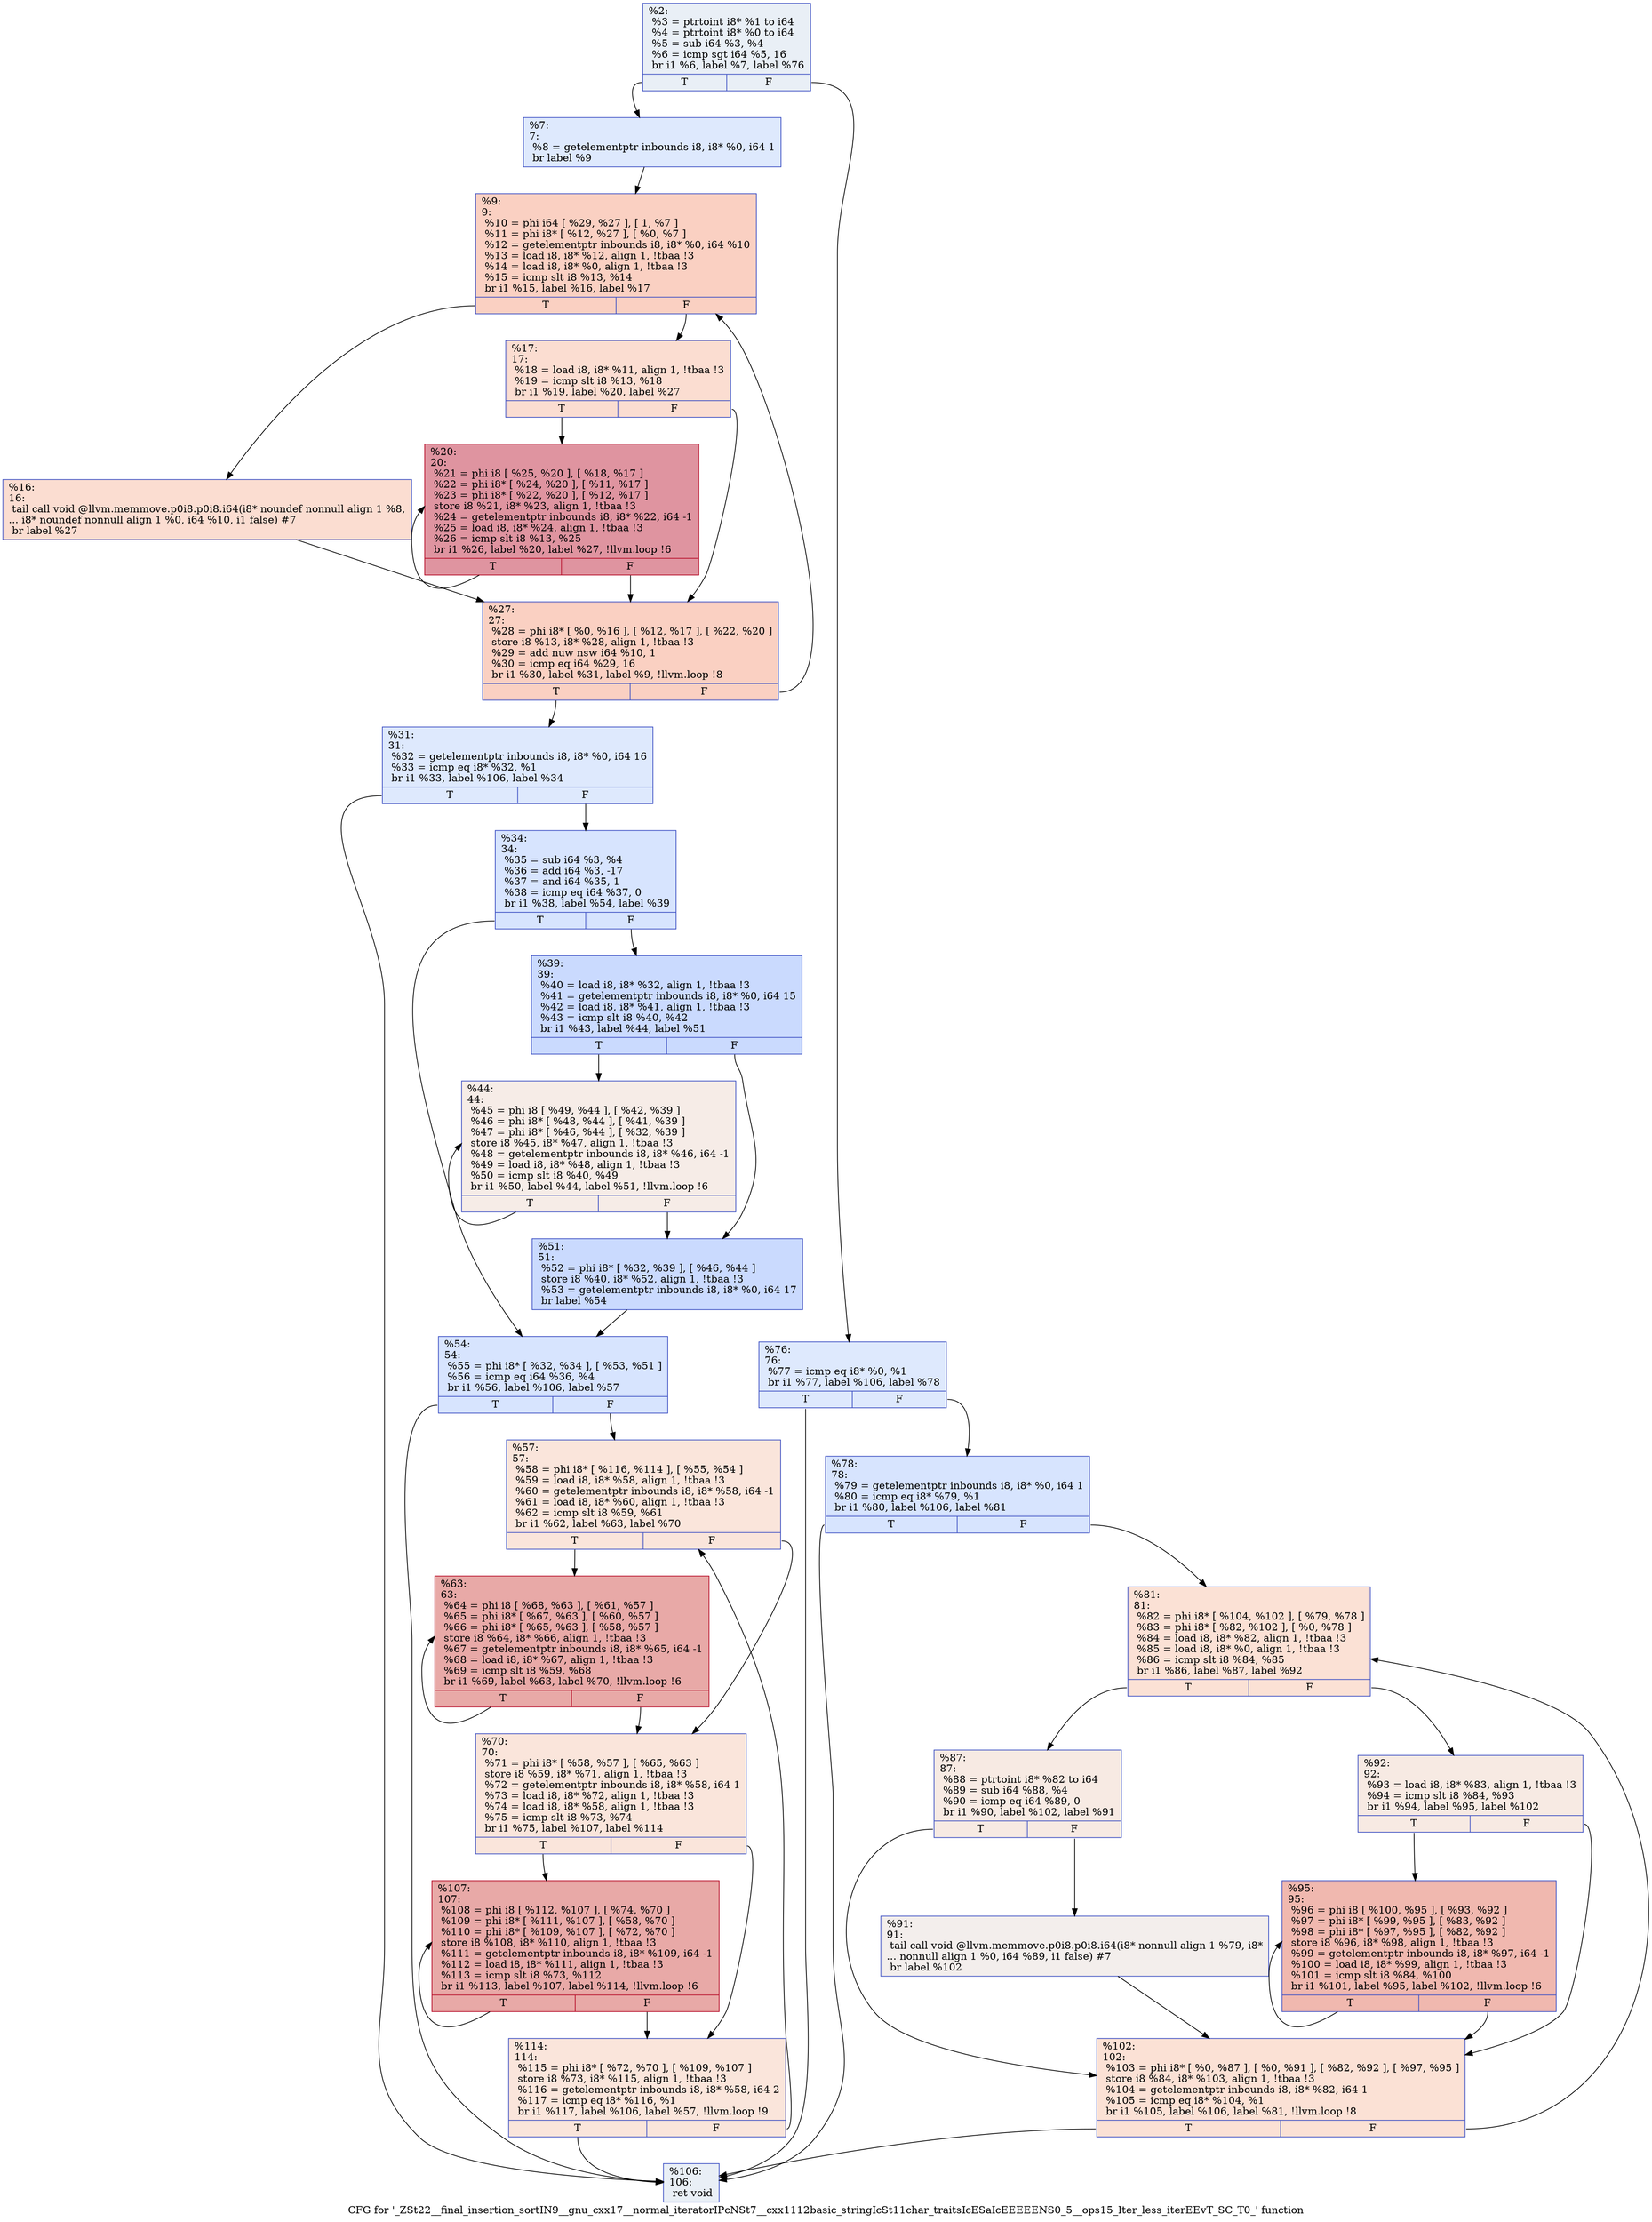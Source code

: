 digraph "CFG for '_ZSt22__final_insertion_sortIN9__gnu_cxx17__normal_iteratorIPcNSt7__cxx1112basic_stringIcSt11char_traitsIcESaIcEEEEENS0_5__ops15_Iter_less_iterEEvT_SC_T0_' function" {
	label="CFG for '_ZSt22__final_insertion_sortIN9__gnu_cxx17__normal_iteratorIPcNSt7__cxx1112basic_stringIcSt11char_traitsIcESaIcEEEEENS0_5__ops15_Iter_less_iterEEvT_SC_T0_' function";

	Node0x56004dbb1a00 [shape=record,color="#3d50c3ff", style=filled, fillcolor="#cedaeb70",label="{%2:\l  %3 = ptrtoint i8* %1 to i64\l  %4 = ptrtoint i8* %0 to i64\l  %5 = sub i64 %3, %4\l  %6 = icmp sgt i64 %5, 16\l  br i1 %6, label %7, label %76\l|{<s0>T|<s1>F}}"];
	Node0x56004dbb1a00:s0 -> Node0x56004dbb1c10;
	Node0x56004dbb1a00:s1 -> Node0x56004dbb1c60;
	Node0x56004dbb1c10 [shape=record,color="#3d50c3ff", style=filled, fillcolor="#b5cdfa70",label="{%7:\l7:                                                \l  %8 = getelementptr inbounds i8, i8* %0, i64 1\l  br label %9\l}"];
	Node0x56004dbb1c10 -> Node0x56004dbb1b30;
	Node0x56004dbb1b30 [shape=record,color="#3d50c3ff", style=filled, fillcolor="#f3947570",label="{%9:\l9:                                                \l  %10 = phi i64 [ %29, %27 ], [ 1, %7 ]\l  %11 = phi i8* [ %12, %27 ], [ %0, %7 ]\l  %12 = getelementptr inbounds i8, i8* %0, i64 %10\l  %13 = load i8, i8* %12, align 1, !tbaa !3\l  %14 = load i8, i8* %0, align 1, !tbaa !3\l  %15 = icmp slt i8 %13, %14\l  br i1 %15, label %16, label %17\l|{<s0>T|<s1>F}}"];
	Node0x56004dbb1b30:s0 -> Node0x56004dbc73c0;
	Node0x56004dbb1b30:s1 -> Node0x56004dbc7410;
	Node0x56004dbc73c0 [shape=record,color="#3d50c3ff", style=filled, fillcolor="#f7b39670",label="{%16:\l16:                                               \l  tail call void @llvm.memmove.p0i8.p0i8.i64(i8* noundef nonnull align 1 %8,\l... i8* noundef nonnull align 1 %0, i64 %10, i1 false) #7\l  br label %27\l}"];
	Node0x56004dbc73c0 -> Node0x56004dbb1e90;
	Node0x56004dbc7410 [shape=record,color="#3d50c3ff", style=filled, fillcolor="#f7b39670",label="{%17:\l17:                                               \l  %18 = load i8, i8* %11, align 1, !tbaa !3\l  %19 = icmp slt i8 %13, %18\l  br i1 %19, label %20, label %27\l|{<s0>T|<s1>F}}"];
	Node0x56004dbc7410:s0 -> Node0x56004dbc7830;
	Node0x56004dbc7410:s1 -> Node0x56004dbb1e90;
	Node0x56004dbc7830 [shape=record,color="#b70d28ff", style=filled, fillcolor="#b70d2870",label="{%20:\l20:                                               \l  %21 = phi i8 [ %25, %20 ], [ %18, %17 ]\l  %22 = phi i8* [ %24, %20 ], [ %11, %17 ]\l  %23 = phi i8* [ %22, %20 ], [ %12, %17 ]\l  store i8 %21, i8* %23, align 1, !tbaa !3\l  %24 = getelementptr inbounds i8, i8* %22, i64 -1\l  %25 = load i8, i8* %24, align 1, !tbaa !3\l  %26 = icmp slt i8 %13, %25\l  br i1 %26, label %20, label %27, !llvm.loop !6\l|{<s0>T|<s1>F}}"];
	Node0x56004dbc7830:s0 -> Node0x56004dbc7830;
	Node0x56004dbc7830:s1 -> Node0x56004dbb1e90;
	Node0x56004dbb1e90 [shape=record,color="#3d50c3ff", style=filled, fillcolor="#f3947570",label="{%27:\l27:                                               \l  %28 = phi i8* [ %0, %16 ], [ %12, %17 ], [ %22, %20 ]\l  store i8 %13, i8* %28, align 1, !tbaa !3\l  %29 = add nuw nsw i64 %10, 1\l  %30 = icmp eq i64 %29, 16\l  br i1 %30, label %31, label %9, !llvm.loop !8\l|{<s0>T|<s1>F}}"];
	Node0x56004dbb1e90:s0 -> Node0x56004dbc7ec0;
	Node0x56004dbb1e90:s1 -> Node0x56004dbb1b30;
	Node0x56004dbc7ec0 [shape=record,color="#3d50c3ff", style=filled, fillcolor="#b5cdfa70",label="{%31:\l31:                                               \l  %32 = getelementptr inbounds i8, i8* %0, i64 16\l  %33 = icmp eq i8* %32, %1\l  br i1 %33, label %106, label %34\l|{<s0>T|<s1>F}}"];
	Node0x56004dbc7ec0:s0 -> Node0x56004dbca4b0;
	Node0x56004dbc7ec0:s1 -> Node0x56004dbca500;
	Node0x56004dbca500 [shape=record,color="#3d50c3ff", style=filled, fillcolor="#a5c3fe70",label="{%34:\l34:                                               \l  %35 = sub i64 %3, %4\l  %36 = add i64 %3, -17\l  %37 = and i64 %35, 1\l  %38 = icmp eq i64 %37, 0\l  br i1 %38, label %54, label %39\l|{<s0>T|<s1>F}}"];
	Node0x56004dbca500:s0 -> Node0x56004dbca880;
	Node0x56004dbca500:s1 -> Node0x56004dbca8d0;
	Node0x56004dbca8d0 [shape=record,color="#3d50c3ff", style=filled, fillcolor="#88abfd70",label="{%39:\l39:                                               \l  %40 = load i8, i8* %32, align 1, !tbaa !3\l  %41 = getelementptr inbounds i8, i8* %0, i64 15\l  %42 = load i8, i8* %41, align 1, !tbaa !3\l  %43 = icmp slt i8 %40, %42\l  br i1 %43, label %44, label %51\l|{<s0>T|<s1>F}}"];
	Node0x56004dbca8d0:s0 -> Node0x56004dbcac20;
	Node0x56004dbca8d0:s1 -> Node0x56004dbcac70;
	Node0x56004dbcac20 [shape=record,color="#3d50c3ff", style=filled, fillcolor="#ead5c970",label="{%44:\l44:                                               \l  %45 = phi i8 [ %49, %44 ], [ %42, %39 ]\l  %46 = phi i8* [ %48, %44 ], [ %41, %39 ]\l  %47 = phi i8* [ %46, %44 ], [ %32, %39 ]\l  store i8 %45, i8* %47, align 1, !tbaa !3\l  %48 = getelementptr inbounds i8, i8* %46, i64 -1\l  %49 = load i8, i8* %48, align 1, !tbaa !3\l  %50 = icmp slt i8 %40, %49\l  br i1 %50, label %44, label %51, !llvm.loop !6\l|{<s0>T|<s1>F}}"];
	Node0x56004dbcac20:s0 -> Node0x56004dbcac20;
	Node0x56004dbcac20:s1 -> Node0x56004dbcac70;
	Node0x56004dbcac70 [shape=record,color="#3d50c3ff", style=filled, fillcolor="#88abfd70",label="{%51:\l51:                                               \l  %52 = phi i8* [ %32, %39 ], [ %46, %44 ]\l  store i8 %40, i8* %52, align 1, !tbaa !3\l  %53 = getelementptr inbounds i8, i8* %0, i64 17\l  br label %54\l}"];
	Node0x56004dbcac70 -> Node0x56004dbca880;
	Node0x56004dbca880 [shape=record,color="#3d50c3ff", style=filled, fillcolor="#a5c3fe70",label="{%54:\l54:                                               \l  %55 = phi i8* [ %32, %34 ], [ %53, %51 ]\l  %56 = icmp eq i64 %36, %4\l  br i1 %56, label %106, label %57\l|{<s0>T|<s1>F}}"];
	Node0x56004dbca880:s0 -> Node0x56004dbca4b0;
	Node0x56004dbca880:s1 -> Node0x56004dbcbc80;
	Node0x56004dbcbc80 [shape=record,color="#3d50c3ff", style=filled, fillcolor="#f4c5ad70",label="{%57:\l57:                                               \l  %58 = phi i8* [ %116, %114 ], [ %55, %54 ]\l  %59 = load i8, i8* %58, align 1, !tbaa !3\l  %60 = getelementptr inbounds i8, i8* %58, i64 -1\l  %61 = load i8, i8* %60, align 1, !tbaa !3\l  %62 = icmp slt i8 %59, %61\l  br i1 %62, label %63, label %70\l|{<s0>T|<s1>F}}"];
	Node0x56004dbcbc80:s0 -> Node0x56004dbcc090;
	Node0x56004dbcbc80:s1 -> Node0x56004dbcc0e0;
	Node0x56004dbcc090 [shape=record,color="#b70d28ff", style=filled, fillcolor="#ca3b3770",label="{%63:\l63:                                               \l  %64 = phi i8 [ %68, %63 ], [ %61, %57 ]\l  %65 = phi i8* [ %67, %63 ], [ %60, %57 ]\l  %66 = phi i8* [ %65, %63 ], [ %58, %57 ]\l  store i8 %64, i8* %66, align 1, !tbaa !3\l  %67 = getelementptr inbounds i8, i8* %65, i64 -1\l  %68 = load i8, i8* %67, align 1, !tbaa !3\l  %69 = icmp slt i8 %59, %68\l  br i1 %69, label %63, label %70, !llvm.loop !6\l|{<s0>T|<s1>F}}"];
	Node0x56004dbcc090:s0 -> Node0x56004dbcc090;
	Node0x56004dbcc090:s1 -> Node0x56004dbcc0e0;
	Node0x56004dbcc0e0 [shape=record,color="#3d50c3ff", style=filled, fillcolor="#f4c5ad70",label="{%70:\l70:                                               \l  %71 = phi i8* [ %58, %57 ], [ %65, %63 ]\l  store i8 %59, i8* %71, align 1, !tbaa !3\l  %72 = getelementptr inbounds i8, i8* %58, i64 1\l  %73 = load i8, i8* %72, align 1, !tbaa !3\l  %74 = load i8, i8* %58, align 1, !tbaa !3\l  %75 = icmp slt i8 %73, %74\l  br i1 %75, label %107, label %114\l|{<s0>T|<s1>F}}"];
	Node0x56004dbcc0e0:s0 -> Node0x56004dbcca90;
	Node0x56004dbcc0e0:s1 -> Node0x56004dbcbd80;
	Node0x56004dbb1c60 [shape=record,color="#3d50c3ff", style=filled, fillcolor="#b5cdfa70",label="{%76:\l76:                                               \l  %77 = icmp eq i8* %0, %1\l  br i1 %77, label %106, label %78\l|{<s0>T|<s1>F}}"];
	Node0x56004dbb1c60:s0 -> Node0x56004dbca4b0;
	Node0x56004dbb1c60:s1 -> Node0x56004dbccc20;
	Node0x56004dbccc20 [shape=record,color="#3d50c3ff", style=filled, fillcolor="#a5c3fe70",label="{%78:\l78:                                               \l  %79 = getelementptr inbounds i8, i8* %0, i64 1\l  %80 = icmp eq i8* %79, %1\l  br i1 %80, label %106, label %81\l|{<s0>T|<s1>F}}"];
	Node0x56004dbccc20:s0 -> Node0x56004dbca4b0;
	Node0x56004dbccc20:s1 -> Node0x56004dbcce50;
	Node0x56004dbcce50 [shape=record,color="#3d50c3ff", style=filled, fillcolor="#f7bca170",label="{%81:\l81:                                               \l  %82 = phi i8* [ %104, %102 ], [ %79, %78 ]\l  %83 = phi i8* [ %82, %102 ], [ %0, %78 ]\l  %84 = load i8, i8* %82, align 1, !tbaa !3\l  %85 = load i8, i8* %0, align 1, !tbaa !3\l  %86 = icmp slt i8 %84, %85\l  br i1 %86, label %87, label %92\l|{<s0>T|<s1>F}}"];
	Node0x56004dbcce50:s0 -> Node0x56004dbcd270;
	Node0x56004dbcce50:s1 -> Node0x56004dbcd2c0;
	Node0x56004dbcd270 [shape=record,color="#3d50c3ff", style=filled, fillcolor="#eed0c070",label="{%87:\l87:                                               \l  %88 = ptrtoint i8* %82 to i64\l  %89 = sub i64 %88, %4\l  %90 = icmp eq i64 %89, 0\l  br i1 %90, label %102, label %91\l|{<s0>T|<s1>F}}"];
	Node0x56004dbcd270:s0 -> Node0x56004dbccf50;
	Node0x56004dbcd270:s1 -> Node0x56004dbcd590;
	Node0x56004dbcd590 [shape=record,color="#3d50c3ff", style=filled, fillcolor="#e3d9d370",label="{%91:\l91:                                               \l  tail call void @llvm.memmove.p0i8.p0i8.i64(i8* nonnull align 1 %79, i8*\l... nonnull align 1 %0, i64 %89, i1 false) #7\l  br label %102\l}"];
	Node0x56004dbcd590 -> Node0x56004dbccf50;
	Node0x56004dbcd2c0 [shape=record,color="#3d50c3ff", style=filled, fillcolor="#eed0c070",label="{%92:\l92:                                               \l  %93 = load i8, i8* %83, align 1, !tbaa !3\l  %94 = icmp slt i8 %84, %93\l  br i1 %94, label %95, label %102\l|{<s0>T|<s1>F}}"];
	Node0x56004dbcd2c0:s0 -> Node0x56004dbcda30;
	Node0x56004dbcd2c0:s1 -> Node0x56004dbccf50;
	Node0x56004dbcda30 [shape=record,color="#3d50c3ff", style=filled, fillcolor="#dc5d4a70",label="{%95:\l95:                                               \l  %96 = phi i8 [ %100, %95 ], [ %93, %92 ]\l  %97 = phi i8* [ %99, %95 ], [ %83, %92 ]\l  %98 = phi i8* [ %97, %95 ], [ %82, %92 ]\l  store i8 %96, i8* %98, align 1, !tbaa !3\l  %99 = getelementptr inbounds i8, i8* %97, i64 -1\l  %100 = load i8, i8* %99, align 1, !tbaa !3\l  %101 = icmp slt i8 %84, %100\l  br i1 %101, label %95, label %102, !llvm.loop !6\l|{<s0>T|<s1>F}}"];
	Node0x56004dbcda30:s0 -> Node0x56004dbcda30;
	Node0x56004dbcda30:s1 -> Node0x56004dbccf50;
	Node0x56004dbccf50 [shape=record,color="#3d50c3ff", style=filled, fillcolor="#f7bca170",label="{%102:\l102:                                              \l  %103 = phi i8* [ %0, %87 ], [ %0, %91 ], [ %82, %92 ], [ %97, %95 ]\l  store i8 %84, i8* %103, align 1, !tbaa !3\l  %104 = getelementptr inbounds i8, i8* %82, i64 1\l  %105 = icmp eq i8* %104, %1\l  br i1 %105, label %106, label %81, !llvm.loop !8\l|{<s0>T|<s1>F}}"];
	Node0x56004dbccf50:s0 -> Node0x56004dbca4b0;
	Node0x56004dbccf50:s1 -> Node0x56004dbcce50;
	Node0x56004dbca4b0 [shape=record,color="#3d50c3ff", style=filled, fillcolor="#cedaeb70",label="{%106:\l106:                                              \l  ret void\l}"];
	Node0x56004dbcca90 [shape=record,color="#b70d28ff", style=filled, fillcolor="#ca3b3770",label="{%107:\l107:                                              \l  %108 = phi i8 [ %112, %107 ], [ %74, %70 ]\l  %109 = phi i8* [ %111, %107 ], [ %58, %70 ]\l  %110 = phi i8* [ %109, %107 ], [ %72, %70 ]\l  store i8 %108, i8* %110, align 1, !tbaa !3\l  %111 = getelementptr inbounds i8, i8* %109, i64 -1\l  %112 = load i8, i8* %111, align 1, !tbaa !3\l  %113 = icmp slt i8 %73, %112\l  br i1 %113, label %107, label %114, !llvm.loop !6\l|{<s0>T|<s1>F}}"];
	Node0x56004dbcca90:s0 -> Node0x56004dbcca90;
	Node0x56004dbcca90:s1 -> Node0x56004dbcbd80;
	Node0x56004dbcbd80 [shape=record,color="#3d50c3ff", style=filled, fillcolor="#f4c5ad70",label="{%114:\l114:                                              \l  %115 = phi i8* [ %72, %70 ], [ %109, %107 ]\l  store i8 %73, i8* %115, align 1, !tbaa !3\l  %116 = getelementptr inbounds i8, i8* %58, i64 2\l  %117 = icmp eq i8* %116, %1\l  br i1 %117, label %106, label %57, !llvm.loop !9\l|{<s0>T|<s1>F}}"];
	Node0x56004dbcbd80:s0 -> Node0x56004dbca4b0;
	Node0x56004dbcbd80:s1 -> Node0x56004dbcbc80;
}
